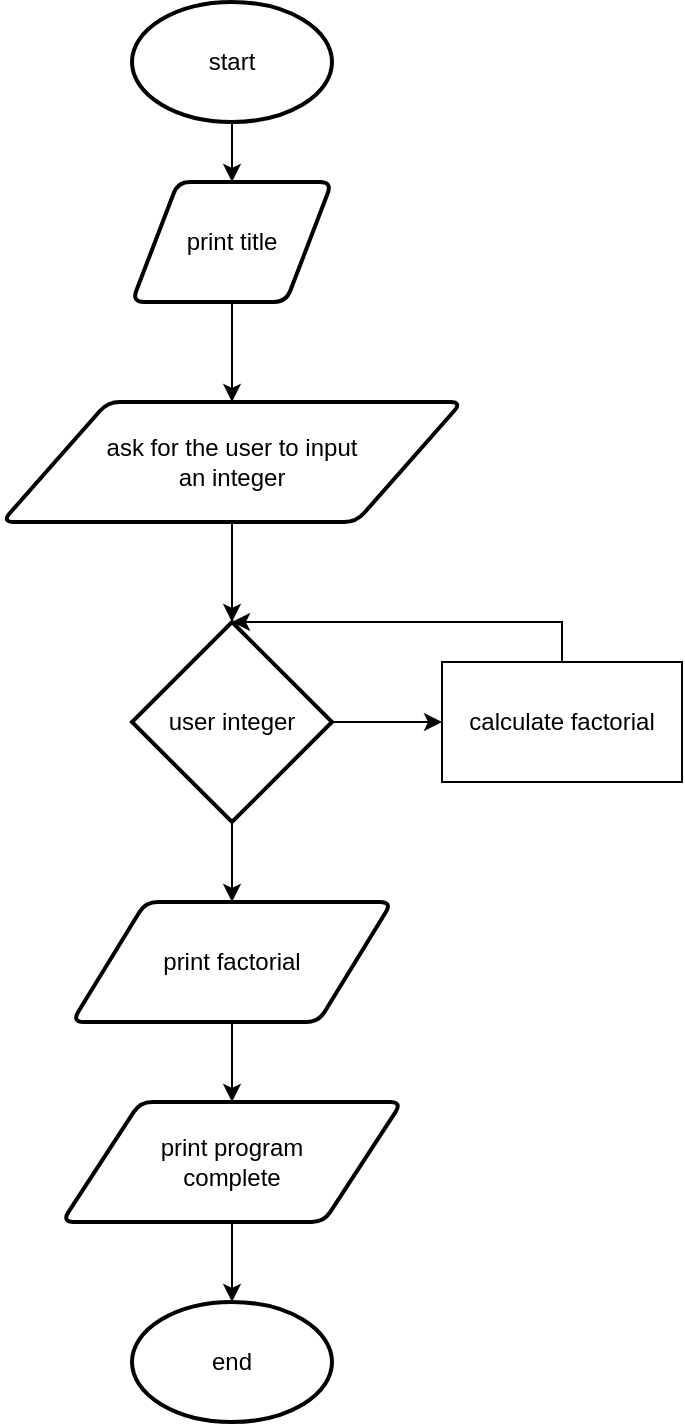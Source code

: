<mxfile version="15.3.7"><diagram id="rzSodYPeGLO8oFmf_Lwy" name="Page-1"><mxGraphModel dx="780" dy="1111" grid="1" gridSize="10" guides="1" tooltips="1" connect="1" arrows="1" fold="1" page="1" pageScale="1" pageWidth="850" pageHeight="1100" math="0" shadow="0"><root><mxCell id="0"/><mxCell id="1" parent="0"/><mxCell id="RIo6r1fAKUyaXYLKKFib-1" value="end" style="strokeWidth=2;html=1;shape=mxgraph.flowchart.start_1;whiteSpace=wrap;" vertex="1" parent="1"><mxGeometry x="85" y="670" width="100" height="60" as="geometry"/></mxCell><mxCell id="RIo6r1fAKUyaXYLKKFib-17" value="" style="edgeStyle=orthogonalEdgeStyle;rounded=0;orthogonalLoop=1;jettySize=auto;html=1;" edge="1" parent="1" source="RIo6r1fAKUyaXYLKKFib-2" target="RIo6r1fAKUyaXYLKKFib-6"><mxGeometry relative="1" as="geometry"/></mxCell><mxCell id="RIo6r1fAKUyaXYLKKFib-2" value="start" style="strokeWidth=2;html=1;shape=mxgraph.flowchart.start_1;whiteSpace=wrap;" vertex="1" parent="1"><mxGeometry x="85" y="20" width="100" height="60" as="geometry"/></mxCell><mxCell id="RIo6r1fAKUyaXYLKKFib-20" value="" style="edgeStyle=orthogonalEdgeStyle;rounded=0;orthogonalLoop=1;jettySize=auto;html=1;" edge="1" parent="1" source="RIo6r1fAKUyaXYLKKFib-3" target="RIo6r1fAKUyaXYLKKFib-1"><mxGeometry relative="1" as="geometry"/></mxCell><mxCell id="RIo6r1fAKUyaXYLKKFib-3" value="&lt;div&gt;print program &lt;br&gt;&lt;/div&gt;&lt;div&gt;complete&lt;br&gt;&lt;/div&gt;" style="shape=parallelogram;html=1;strokeWidth=2;perimeter=parallelogramPerimeter;whiteSpace=wrap;rounded=1;arcSize=12;size=0.23;" vertex="1" parent="1"><mxGeometry x="50" y="570" width="170" height="60" as="geometry"/></mxCell><mxCell id="RIo6r1fAKUyaXYLKKFib-36" value="" style="edgeStyle=orthogonalEdgeStyle;rounded=0;orthogonalLoop=1;jettySize=auto;html=1;" edge="1" parent="1" source="RIo6r1fAKUyaXYLKKFib-4" target="RIo6r1fAKUyaXYLKKFib-3"><mxGeometry relative="1" as="geometry"/></mxCell><mxCell id="RIo6r1fAKUyaXYLKKFib-4" value="print factorial" style="shape=parallelogram;html=1;strokeWidth=2;perimeter=parallelogramPerimeter;whiteSpace=wrap;rounded=1;arcSize=12;size=0.23;" vertex="1" parent="1"><mxGeometry x="55" y="470" width="160" height="60" as="geometry"/></mxCell><mxCell id="RIo6r1fAKUyaXYLKKFib-16" value="" style="edgeStyle=orthogonalEdgeStyle;rounded=0;orthogonalLoop=1;jettySize=auto;html=1;" edge="1" parent="1" source="RIo6r1fAKUyaXYLKKFib-6" target="RIo6r1fAKUyaXYLKKFib-39"><mxGeometry relative="1" as="geometry"><mxPoint x="120" y="210" as="targetPoint"/></mxGeometry></mxCell><mxCell id="RIo6r1fAKUyaXYLKKFib-6" value="print title" style="shape=parallelogram;html=1;strokeWidth=2;perimeter=parallelogramPerimeter;whiteSpace=wrap;rounded=1;arcSize=12;size=0.23;" vertex="1" parent="1"><mxGeometry x="85" y="110" width="100" height="60" as="geometry"/></mxCell><mxCell id="RIo6r1fAKUyaXYLKKFib-41" value="" style="edgeStyle=orthogonalEdgeStyle;rounded=0;orthogonalLoop=1;jettySize=auto;html=1;" edge="1" parent="1" source="RIo6r1fAKUyaXYLKKFib-9" target="RIo6r1fAKUyaXYLKKFib-10"><mxGeometry relative="1" as="geometry"/></mxCell><mxCell id="RIo6r1fAKUyaXYLKKFib-42" value="" style="edgeStyle=orthogonalEdgeStyle;rounded=0;orthogonalLoop=1;jettySize=auto;html=1;" edge="1" parent="1" source="RIo6r1fAKUyaXYLKKFib-9" target="RIo6r1fAKUyaXYLKKFib-4"><mxGeometry relative="1" as="geometry"/></mxCell><mxCell id="RIo6r1fAKUyaXYLKKFib-9" value="user integer" style="strokeWidth=2;html=1;shape=mxgraph.flowchart.decision;whiteSpace=wrap;" vertex="1" parent="1"><mxGeometry x="85" y="330" width="100" height="100" as="geometry"/></mxCell><mxCell id="RIo6r1fAKUyaXYLKKFib-13" style="edgeStyle=orthogonalEdgeStyle;rounded=0;orthogonalLoop=1;jettySize=auto;html=1;entryX=0.5;entryY=0;entryDx=0;entryDy=0;entryPerimeter=0;exitX=0.5;exitY=0;exitDx=0;exitDy=0;" edge="1" parent="1" source="RIo6r1fAKUyaXYLKKFib-10" target="RIo6r1fAKUyaXYLKKFib-9"><mxGeometry relative="1" as="geometry"><mxPoint x="598.04" y="348.02" as="sourcePoint"/><Array as="points"><mxPoint x="300" y="330"/></Array></mxGeometry></mxCell><mxCell id="RIo6r1fAKUyaXYLKKFib-10" value="calculate factorial" style="rounded=0;whiteSpace=wrap;html=1;" vertex="1" parent="1"><mxGeometry x="240" y="350" width="120" height="60" as="geometry"/></mxCell><mxCell id="RIo6r1fAKUyaXYLKKFib-23" style="edgeStyle=orthogonalEdgeStyle;rounded=0;orthogonalLoop=1;jettySize=auto;html=1;exitX=0.5;exitY=1;exitDx=0;exitDy=0;" edge="1" parent="1"><mxGeometry relative="1" as="geometry"><mxPoint x="120" y="270" as="sourcePoint"/><mxPoint x="120" y="270" as="targetPoint"/></mxGeometry></mxCell><mxCell id="RIo6r1fAKUyaXYLKKFib-40" value="" style="edgeStyle=orthogonalEdgeStyle;rounded=0;orthogonalLoop=1;jettySize=auto;html=1;" edge="1" parent="1" source="RIo6r1fAKUyaXYLKKFib-39" target="RIo6r1fAKUyaXYLKKFib-9"><mxGeometry relative="1" as="geometry"/></mxCell><mxCell id="RIo6r1fAKUyaXYLKKFib-39" value="&lt;div&gt;ask for the user to input&lt;/div&gt;&lt;div&gt; an integer&lt;br&gt;&lt;/div&gt;" style="shape=parallelogram;html=1;strokeWidth=2;perimeter=parallelogramPerimeter;whiteSpace=wrap;rounded=1;arcSize=12;size=0.23;" vertex="1" parent="1"><mxGeometry x="20" y="220" width="230" height="60" as="geometry"/></mxCell></root></mxGraphModel></diagram></mxfile>